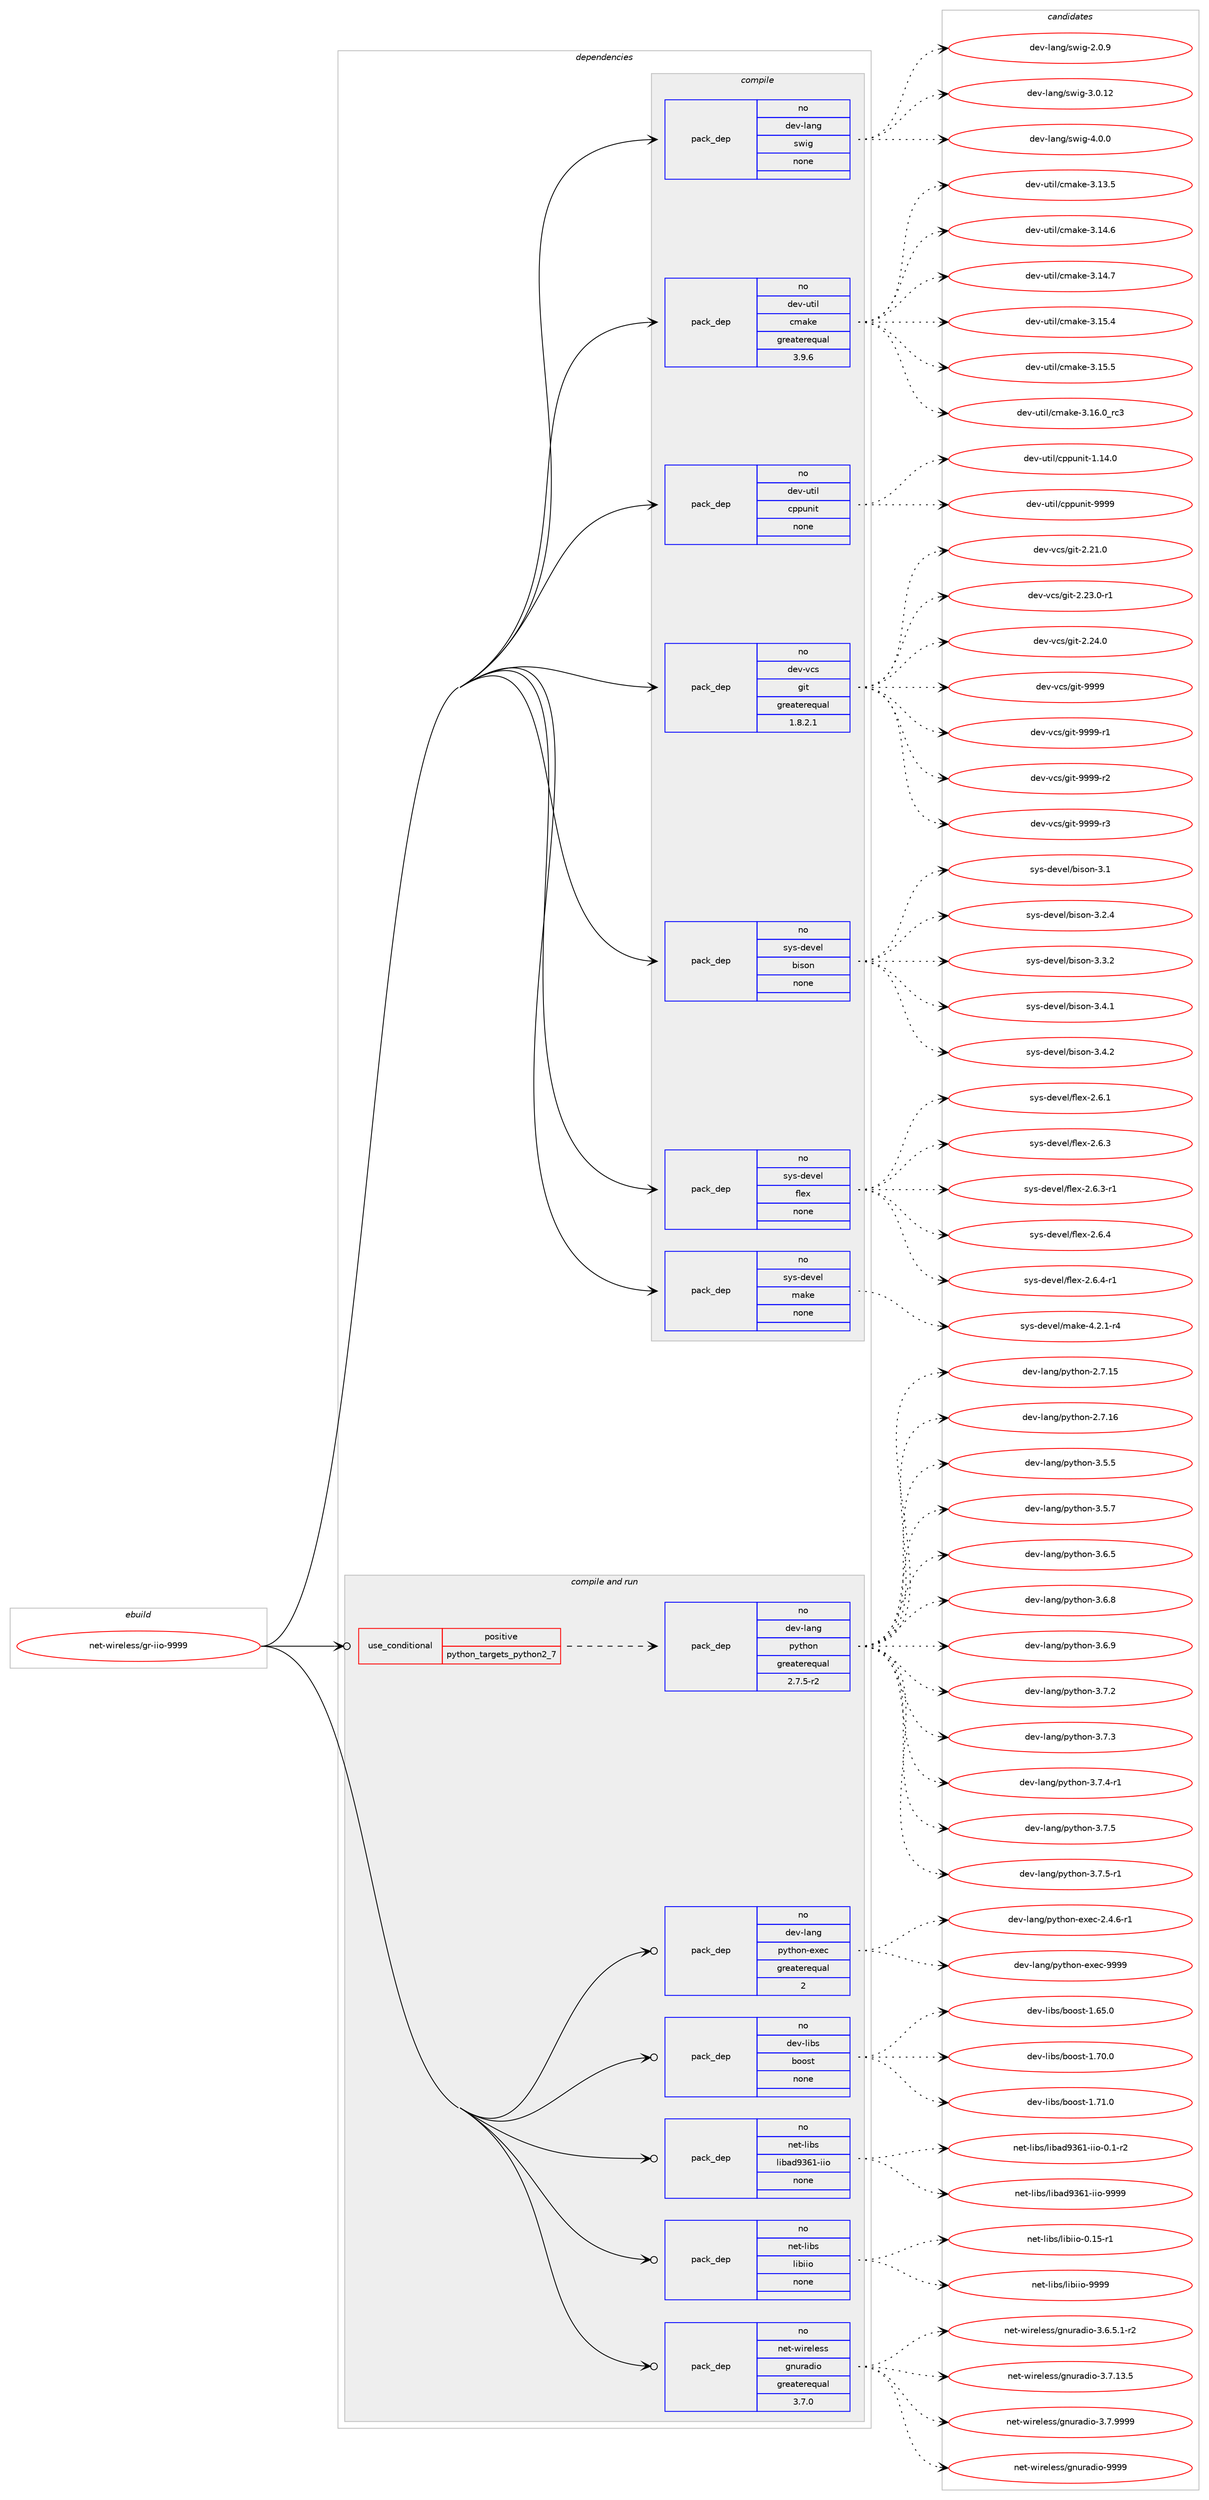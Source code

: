 digraph prolog {

# *************
# Graph options
# *************

newrank=true;
concentrate=true;
compound=true;
graph [rankdir=LR,fontname=Helvetica,fontsize=10,ranksep=1.5];#, ranksep=2.5, nodesep=0.2];
edge  [arrowhead=vee];
node  [fontname=Helvetica,fontsize=10];

# **********
# The ebuild
# **********

subgraph cluster_leftcol {
color=gray;
rank=same;
label=<<i>ebuild</i>>;
id [label="net-wireless/gr-iio-9999", color=red, width=4, href="../net-wireless/gr-iio-9999.svg"];
}

# ****************
# The dependencies
# ****************

subgraph cluster_midcol {
color=gray;
label=<<i>dependencies</i>>;
subgraph cluster_compile {
fillcolor="#eeeeee";
style=filled;
label=<<i>compile</i>>;
subgraph pack623529 {
dependency844410 [label=<<TABLE BORDER="0" CELLBORDER="1" CELLSPACING="0" CELLPADDING="4" WIDTH="220"><TR><TD ROWSPAN="6" CELLPADDING="30">pack_dep</TD></TR><TR><TD WIDTH="110">no</TD></TR><TR><TD>dev-lang</TD></TR><TR><TD>swig</TD></TR><TR><TD>none</TD></TR><TR><TD></TD></TR></TABLE>>, shape=none, color=blue];
}
id:e -> dependency844410:w [weight=20,style="solid",arrowhead="vee"];
subgraph pack623530 {
dependency844411 [label=<<TABLE BORDER="0" CELLBORDER="1" CELLSPACING="0" CELLPADDING="4" WIDTH="220"><TR><TD ROWSPAN="6" CELLPADDING="30">pack_dep</TD></TR><TR><TD WIDTH="110">no</TD></TR><TR><TD>dev-util</TD></TR><TR><TD>cmake</TD></TR><TR><TD>greaterequal</TD></TR><TR><TD>3.9.6</TD></TR></TABLE>>, shape=none, color=blue];
}
id:e -> dependency844411:w [weight=20,style="solid",arrowhead="vee"];
subgraph pack623531 {
dependency844412 [label=<<TABLE BORDER="0" CELLBORDER="1" CELLSPACING="0" CELLPADDING="4" WIDTH="220"><TR><TD ROWSPAN="6" CELLPADDING="30">pack_dep</TD></TR><TR><TD WIDTH="110">no</TD></TR><TR><TD>dev-util</TD></TR><TR><TD>cppunit</TD></TR><TR><TD>none</TD></TR><TR><TD></TD></TR></TABLE>>, shape=none, color=blue];
}
id:e -> dependency844412:w [weight=20,style="solid",arrowhead="vee"];
subgraph pack623532 {
dependency844413 [label=<<TABLE BORDER="0" CELLBORDER="1" CELLSPACING="0" CELLPADDING="4" WIDTH="220"><TR><TD ROWSPAN="6" CELLPADDING="30">pack_dep</TD></TR><TR><TD WIDTH="110">no</TD></TR><TR><TD>dev-vcs</TD></TR><TR><TD>git</TD></TR><TR><TD>greaterequal</TD></TR><TR><TD>1.8.2.1</TD></TR></TABLE>>, shape=none, color=blue];
}
id:e -> dependency844413:w [weight=20,style="solid",arrowhead="vee"];
subgraph pack623533 {
dependency844414 [label=<<TABLE BORDER="0" CELLBORDER="1" CELLSPACING="0" CELLPADDING="4" WIDTH="220"><TR><TD ROWSPAN="6" CELLPADDING="30">pack_dep</TD></TR><TR><TD WIDTH="110">no</TD></TR><TR><TD>sys-devel</TD></TR><TR><TD>bison</TD></TR><TR><TD>none</TD></TR><TR><TD></TD></TR></TABLE>>, shape=none, color=blue];
}
id:e -> dependency844414:w [weight=20,style="solid",arrowhead="vee"];
subgraph pack623534 {
dependency844415 [label=<<TABLE BORDER="0" CELLBORDER="1" CELLSPACING="0" CELLPADDING="4" WIDTH="220"><TR><TD ROWSPAN="6" CELLPADDING="30">pack_dep</TD></TR><TR><TD WIDTH="110">no</TD></TR><TR><TD>sys-devel</TD></TR><TR><TD>flex</TD></TR><TR><TD>none</TD></TR><TR><TD></TD></TR></TABLE>>, shape=none, color=blue];
}
id:e -> dependency844415:w [weight=20,style="solid",arrowhead="vee"];
subgraph pack623535 {
dependency844416 [label=<<TABLE BORDER="0" CELLBORDER="1" CELLSPACING="0" CELLPADDING="4" WIDTH="220"><TR><TD ROWSPAN="6" CELLPADDING="30">pack_dep</TD></TR><TR><TD WIDTH="110">no</TD></TR><TR><TD>sys-devel</TD></TR><TR><TD>make</TD></TR><TR><TD>none</TD></TR><TR><TD></TD></TR></TABLE>>, shape=none, color=blue];
}
id:e -> dependency844416:w [weight=20,style="solid",arrowhead="vee"];
}
subgraph cluster_compileandrun {
fillcolor="#eeeeee";
style=filled;
label=<<i>compile and run</i>>;
subgraph cond205971 {
dependency844417 [label=<<TABLE BORDER="0" CELLBORDER="1" CELLSPACING="0" CELLPADDING="4"><TR><TD ROWSPAN="3" CELLPADDING="10">use_conditional</TD></TR><TR><TD>positive</TD></TR><TR><TD>python_targets_python2_7</TD></TR></TABLE>>, shape=none, color=red];
subgraph pack623536 {
dependency844418 [label=<<TABLE BORDER="0" CELLBORDER="1" CELLSPACING="0" CELLPADDING="4" WIDTH="220"><TR><TD ROWSPAN="6" CELLPADDING="30">pack_dep</TD></TR><TR><TD WIDTH="110">no</TD></TR><TR><TD>dev-lang</TD></TR><TR><TD>python</TD></TR><TR><TD>greaterequal</TD></TR><TR><TD>2.7.5-r2</TD></TR></TABLE>>, shape=none, color=blue];
}
dependency844417:e -> dependency844418:w [weight=20,style="dashed",arrowhead="vee"];
}
id:e -> dependency844417:w [weight=20,style="solid",arrowhead="odotvee"];
subgraph pack623537 {
dependency844419 [label=<<TABLE BORDER="0" CELLBORDER="1" CELLSPACING="0" CELLPADDING="4" WIDTH="220"><TR><TD ROWSPAN="6" CELLPADDING="30">pack_dep</TD></TR><TR><TD WIDTH="110">no</TD></TR><TR><TD>dev-lang</TD></TR><TR><TD>python-exec</TD></TR><TR><TD>greaterequal</TD></TR><TR><TD>2</TD></TR></TABLE>>, shape=none, color=blue];
}
id:e -> dependency844419:w [weight=20,style="solid",arrowhead="odotvee"];
subgraph pack623538 {
dependency844420 [label=<<TABLE BORDER="0" CELLBORDER="1" CELLSPACING="0" CELLPADDING="4" WIDTH="220"><TR><TD ROWSPAN="6" CELLPADDING="30">pack_dep</TD></TR><TR><TD WIDTH="110">no</TD></TR><TR><TD>dev-libs</TD></TR><TR><TD>boost</TD></TR><TR><TD>none</TD></TR><TR><TD></TD></TR></TABLE>>, shape=none, color=blue];
}
id:e -> dependency844420:w [weight=20,style="solid",arrowhead="odotvee"];
subgraph pack623539 {
dependency844421 [label=<<TABLE BORDER="0" CELLBORDER="1" CELLSPACING="0" CELLPADDING="4" WIDTH="220"><TR><TD ROWSPAN="6" CELLPADDING="30">pack_dep</TD></TR><TR><TD WIDTH="110">no</TD></TR><TR><TD>net-libs</TD></TR><TR><TD>libad9361-iio</TD></TR><TR><TD>none</TD></TR><TR><TD></TD></TR></TABLE>>, shape=none, color=blue];
}
id:e -> dependency844421:w [weight=20,style="solid",arrowhead="odotvee"];
subgraph pack623540 {
dependency844422 [label=<<TABLE BORDER="0" CELLBORDER="1" CELLSPACING="0" CELLPADDING="4" WIDTH="220"><TR><TD ROWSPAN="6" CELLPADDING="30">pack_dep</TD></TR><TR><TD WIDTH="110">no</TD></TR><TR><TD>net-libs</TD></TR><TR><TD>libiio</TD></TR><TR><TD>none</TD></TR><TR><TD></TD></TR></TABLE>>, shape=none, color=blue];
}
id:e -> dependency844422:w [weight=20,style="solid",arrowhead="odotvee"];
subgraph pack623541 {
dependency844423 [label=<<TABLE BORDER="0" CELLBORDER="1" CELLSPACING="0" CELLPADDING="4" WIDTH="220"><TR><TD ROWSPAN="6" CELLPADDING="30">pack_dep</TD></TR><TR><TD WIDTH="110">no</TD></TR><TR><TD>net-wireless</TD></TR><TR><TD>gnuradio</TD></TR><TR><TD>greaterequal</TD></TR><TR><TD>3.7.0</TD></TR></TABLE>>, shape=none, color=blue];
}
id:e -> dependency844423:w [weight=20,style="solid",arrowhead="odotvee"];
}
subgraph cluster_run {
fillcolor="#eeeeee";
style=filled;
label=<<i>run</i>>;
}
}

# **************
# The candidates
# **************

subgraph cluster_choices {
rank=same;
color=gray;
label=<<i>candidates</i>>;

subgraph choice623529 {
color=black;
nodesep=1;
choice100101118451089711010347115119105103455046484657 [label="dev-lang/swig-2.0.9", color=red, width=4,href="../dev-lang/swig-2.0.9.svg"];
choice10010111845108971101034711511910510345514648464950 [label="dev-lang/swig-3.0.12", color=red, width=4,href="../dev-lang/swig-3.0.12.svg"];
choice100101118451089711010347115119105103455246484648 [label="dev-lang/swig-4.0.0", color=red, width=4,href="../dev-lang/swig-4.0.0.svg"];
dependency844410:e -> choice100101118451089711010347115119105103455046484657:w [style=dotted,weight="100"];
dependency844410:e -> choice10010111845108971101034711511910510345514648464950:w [style=dotted,weight="100"];
dependency844410:e -> choice100101118451089711010347115119105103455246484648:w [style=dotted,weight="100"];
}
subgraph choice623530 {
color=black;
nodesep=1;
choice1001011184511711610510847991099710710145514649514653 [label="dev-util/cmake-3.13.5", color=red, width=4,href="../dev-util/cmake-3.13.5.svg"];
choice1001011184511711610510847991099710710145514649524654 [label="dev-util/cmake-3.14.6", color=red, width=4,href="../dev-util/cmake-3.14.6.svg"];
choice1001011184511711610510847991099710710145514649524655 [label="dev-util/cmake-3.14.7", color=red, width=4,href="../dev-util/cmake-3.14.7.svg"];
choice1001011184511711610510847991099710710145514649534652 [label="dev-util/cmake-3.15.4", color=red, width=4,href="../dev-util/cmake-3.15.4.svg"];
choice1001011184511711610510847991099710710145514649534653 [label="dev-util/cmake-3.15.5", color=red, width=4,href="../dev-util/cmake-3.15.5.svg"];
choice1001011184511711610510847991099710710145514649544648951149951 [label="dev-util/cmake-3.16.0_rc3", color=red, width=4,href="../dev-util/cmake-3.16.0_rc3.svg"];
dependency844411:e -> choice1001011184511711610510847991099710710145514649514653:w [style=dotted,weight="100"];
dependency844411:e -> choice1001011184511711610510847991099710710145514649524654:w [style=dotted,weight="100"];
dependency844411:e -> choice1001011184511711610510847991099710710145514649524655:w [style=dotted,weight="100"];
dependency844411:e -> choice1001011184511711610510847991099710710145514649534652:w [style=dotted,weight="100"];
dependency844411:e -> choice1001011184511711610510847991099710710145514649534653:w [style=dotted,weight="100"];
dependency844411:e -> choice1001011184511711610510847991099710710145514649544648951149951:w [style=dotted,weight="100"];
}
subgraph choice623531 {
color=black;
nodesep=1;
choice10010111845117116105108479911211211711010511645494649524648 [label="dev-util/cppunit-1.14.0", color=red, width=4,href="../dev-util/cppunit-1.14.0.svg"];
choice1001011184511711610510847991121121171101051164557575757 [label="dev-util/cppunit-9999", color=red, width=4,href="../dev-util/cppunit-9999.svg"];
dependency844412:e -> choice10010111845117116105108479911211211711010511645494649524648:w [style=dotted,weight="100"];
dependency844412:e -> choice1001011184511711610510847991121121171101051164557575757:w [style=dotted,weight="100"];
}
subgraph choice623532 {
color=black;
nodesep=1;
choice10010111845118991154710310511645504650494648 [label="dev-vcs/git-2.21.0", color=red, width=4,href="../dev-vcs/git-2.21.0.svg"];
choice100101118451189911547103105116455046505146484511449 [label="dev-vcs/git-2.23.0-r1", color=red, width=4,href="../dev-vcs/git-2.23.0-r1.svg"];
choice10010111845118991154710310511645504650524648 [label="dev-vcs/git-2.24.0", color=red, width=4,href="../dev-vcs/git-2.24.0.svg"];
choice1001011184511899115471031051164557575757 [label="dev-vcs/git-9999", color=red, width=4,href="../dev-vcs/git-9999.svg"];
choice10010111845118991154710310511645575757574511449 [label="dev-vcs/git-9999-r1", color=red, width=4,href="../dev-vcs/git-9999-r1.svg"];
choice10010111845118991154710310511645575757574511450 [label="dev-vcs/git-9999-r2", color=red, width=4,href="../dev-vcs/git-9999-r2.svg"];
choice10010111845118991154710310511645575757574511451 [label="dev-vcs/git-9999-r3", color=red, width=4,href="../dev-vcs/git-9999-r3.svg"];
dependency844413:e -> choice10010111845118991154710310511645504650494648:w [style=dotted,weight="100"];
dependency844413:e -> choice100101118451189911547103105116455046505146484511449:w [style=dotted,weight="100"];
dependency844413:e -> choice10010111845118991154710310511645504650524648:w [style=dotted,weight="100"];
dependency844413:e -> choice1001011184511899115471031051164557575757:w [style=dotted,weight="100"];
dependency844413:e -> choice10010111845118991154710310511645575757574511449:w [style=dotted,weight="100"];
dependency844413:e -> choice10010111845118991154710310511645575757574511450:w [style=dotted,weight="100"];
dependency844413:e -> choice10010111845118991154710310511645575757574511451:w [style=dotted,weight="100"];
}
subgraph choice623533 {
color=black;
nodesep=1;
choice11512111545100101118101108479810511511111045514649 [label="sys-devel/bison-3.1", color=red, width=4,href="../sys-devel/bison-3.1.svg"];
choice115121115451001011181011084798105115111110455146504652 [label="sys-devel/bison-3.2.4", color=red, width=4,href="../sys-devel/bison-3.2.4.svg"];
choice115121115451001011181011084798105115111110455146514650 [label="sys-devel/bison-3.3.2", color=red, width=4,href="../sys-devel/bison-3.3.2.svg"];
choice115121115451001011181011084798105115111110455146524649 [label="sys-devel/bison-3.4.1", color=red, width=4,href="../sys-devel/bison-3.4.1.svg"];
choice115121115451001011181011084798105115111110455146524650 [label="sys-devel/bison-3.4.2", color=red, width=4,href="../sys-devel/bison-3.4.2.svg"];
dependency844414:e -> choice11512111545100101118101108479810511511111045514649:w [style=dotted,weight="100"];
dependency844414:e -> choice115121115451001011181011084798105115111110455146504652:w [style=dotted,weight="100"];
dependency844414:e -> choice115121115451001011181011084798105115111110455146514650:w [style=dotted,weight="100"];
dependency844414:e -> choice115121115451001011181011084798105115111110455146524649:w [style=dotted,weight="100"];
dependency844414:e -> choice115121115451001011181011084798105115111110455146524650:w [style=dotted,weight="100"];
}
subgraph choice623534 {
color=black;
nodesep=1;
choice1151211154510010111810110847102108101120455046544649 [label="sys-devel/flex-2.6.1", color=red, width=4,href="../sys-devel/flex-2.6.1.svg"];
choice1151211154510010111810110847102108101120455046544651 [label="sys-devel/flex-2.6.3", color=red, width=4,href="../sys-devel/flex-2.6.3.svg"];
choice11512111545100101118101108471021081011204550465446514511449 [label="sys-devel/flex-2.6.3-r1", color=red, width=4,href="../sys-devel/flex-2.6.3-r1.svg"];
choice1151211154510010111810110847102108101120455046544652 [label="sys-devel/flex-2.6.4", color=red, width=4,href="../sys-devel/flex-2.6.4.svg"];
choice11512111545100101118101108471021081011204550465446524511449 [label="sys-devel/flex-2.6.4-r1", color=red, width=4,href="../sys-devel/flex-2.6.4-r1.svg"];
dependency844415:e -> choice1151211154510010111810110847102108101120455046544649:w [style=dotted,weight="100"];
dependency844415:e -> choice1151211154510010111810110847102108101120455046544651:w [style=dotted,weight="100"];
dependency844415:e -> choice11512111545100101118101108471021081011204550465446514511449:w [style=dotted,weight="100"];
dependency844415:e -> choice1151211154510010111810110847102108101120455046544652:w [style=dotted,weight="100"];
dependency844415:e -> choice11512111545100101118101108471021081011204550465446524511449:w [style=dotted,weight="100"];
}
subgraph choice623535 {
color=black;
nodesep=1;
choice1151211154510010111810110847109971071014552465046494511452 [label="sys-devel/make-4.2.1-r4", color=red, width=4,href="../sys-devel/make-4.2.1-r4.svg"];
dependency844416:e -> choice1151211154510010111810110847109971071014552465046494511452:w [style=dotted,weight="100"];
}
subgraph choice623536 {
color=black;
nodesep=1;
choice10010111845108971101034711212111610411111045504655464953 [label="dev-lang/python-2.7.15", color=red, width=4,href="../dev-lang/python-2.7.15.svg"];
choice10010111845108971101034711212111610411111045504655464954 [label="dev-lang/python-2.7.16", color=red, width=4,href="../dev-lang/python-2.7.16.svg"];
choice100101118451089711010347112121116104111110455146534653 [label="dev-lang/python-3.5.5", color=red, width=4,href="../dev-lang/python-3.5.5.svg"];
choice100101118451089711010347112121116104111110455146534655 [label="dev-lang/python-3.5.7", color=red, width=4,href="../dev-lang/python-3.5.7.svg"];
choice100101118451089711010347112121116104111110455146544653 [label="dev-lang/python-3.6.5", color=red, width=4,href="../dev-lang/python-3.6.5.svg"];
choice100101118451089711010347112121116104111110455146544656 [label="dev-lang/python-3.6.8", color=red, width=4,href="../dev-lang/python-3.6.8.svg"];
choice100101118451089711010347112121116104111110455146544657 [label="dev-lang/python-3.6.9", color=red, width=4,href="../dev-lang/python-3.6.9.svg"];
choice100101118451089711010347112121116104111110455146554650 [label="dev-lang/python-3.7.2", color=red, width=4,href="../dev-lang/python-3.7.2.svg"];
choice100101118451089711010347112121116104111110455146554651 [label="dev-lang/python-3.7.3", color=red, width=4,href="../dev-lang/python-3.7.3.svg"];
choice1001011184510897110103471121211161041111104551465546524511449 [label="dev-lang/python-3.7.4-r1", color=red, width=4,href="../dev-lang/python-3.7.4-r1.svg"];
choice100101118451089711010347112121116104111110455146554653 [label="dev-lang/python-3.7.5", color=red, width=4,href="../dev-lang/python-3.7.5.svg"];
choice1001011184510897110103471121211161041111104551465546534511449 [label="dev-lang/python-3.7.5-r1", color=red, width=4,href="../dev-lang/python-3.7.5-r1.svg"];
dependency844418:e -> choice10010111845108971101034711212111610411111045504655464953:w [style=dotted,weight="100"];
dependency844418:e -> choice10010111845108971101034711212111610411111045504655464954:w [style=dotted,weight="100"];
dependency844418:e -> choice100101118451089711010347112121116104111110455146534653:w [style=dotted,weight="100"];
dependency844418:e -> choice100101118451089711010347112121116104111110455146534655:w [style=dotted,weight="100"];
dependency844418:e -> choice100101118451089711010347112121116104111110455146544653:w [style=dotted,weight="100"];
dependency844418:e -> choice100101118451089711010347112121116104111110455146544656:w [style=dotted,weight="100"];
dependency844418:e -> choice100101118451089711010347112121116104111110455146544657:w [style=dotted,weight="100"];
dependency844418:e -> choice100101118451089711010347112121116104111110455146554650:w [style=dotted,weight="100"];
dependency844418:e -> choice100101118451089711010347112121116104111110455146554651:w [style=dotted,weight="100"];
dependency844418:e -> choice1001011184510897110103471121211161041111104551465546524511449:w [style=dotted,weight="100"];
dependency844418:e -> choice100101118451089711010347112121116104111110455146554653:w [style=dotted,weight="100"];
dependency844418:e -> choice1001011184510897110103471121211161041111104551465546534511449:w [style=dotted,weight="100"];
}
subgraph choice623537 {
color=black;
nodesep=1;
choice10010111845108971101034711212111610411111045101120101994550465246544511449 [label="dev-lang/python-exec-2.4.6-r1", color=red, width=4,href="../dev-lang/python-exec-2.4.6-r1.svg"];
choice10010111845108971101034711212111610411111045101120101994557575757 [label="dev-lang/python-exec-9999", color=red, width=4,href="../dev-lang/python-exec-9999.svg"];
dependency844419:e -> choice10010111845108971101034711212111610411111045101120101994550465246544511449:w [style=dotted,weight="100"];
dependency844419:e -> choice10010111845108971101034711212111610411111045101120101994557575757:w [style=dotted,weight="100"];
}
subgraph choice623538 {
color=black;
nodesep=1;
choice1001011184510810598115479811111111511645494654534648 [label="dev-libs/boost-1.65.0", color=red, width=4,href="../dev-libs/boost-1.65.0.svg"];
choice1001011184510810598115479811111111511645494655484648 [label="dev-libs/boost-1.70.0", color=red, width=4,href="../dev-libs/boost-1.70.0.svg"];
choice1001011184510810598115479811111111511645494655494648 [label="dev-libs/boost-1.71.0", color=red, width=4,href="../dev-libs/boost-1.71.0.svg"];
dependency844420:e -> choice1001011184510810598115479811111111511645494654534648:w [style=dotted,weight="100"];
dependency844420:e -> choice1001011184510810598115479811111111511645494655484648:w [style=dotted,weight="100"];
dependency844420:e -> choice1001011184510810598115479811111111511645494655494648:w [style=dotted,weight="100"];
}
subgraph choice623539 {
color=black;
nodesep=1;
choice11010111645108105981154710810598971005751544945105105111454846494511450 [label="net-libs/libad9361-iio-0.1-r2", color=red, width=4,href="../net-libs/libad9361-iio-0.1-r2.svg"];
choice110101116451081059811547108105989710057515449451051051114557575757 [label="net-libs/libad9361-iio-9999", color=red, width=4,href="../net-libs/libad9361-iio-9999.svg"];
dependency844421:e -> choice11010111645108105981154710810598971005751544945105105111454846494511450:w [style=dotted,weight="100"];
dependency844421:e -> choice110101116451081059811547108105989710057515449451051051114557575757:w [style=dotted,weight="100"];
}
subgraph choice623540 {
color=black;
nodesep=1;
choice1101011164510810598115471081059810510511145484649534511449 [label="net-libs/libiio-0.15-r1", color=red, width=4,href="../net-libs/libiio-0.15-r1.svg"];
choice110101116451081059811547108105981051051114557575757 [label="net-libs/libiio-9999", color=red, width=4,href="../net-libs/libiio-9999.svg"];
dependency844422:e -> choice1101011164510810598115471081059810510511145484649534511449:w [style=dotted,weight="100"];
dependency844422:e -> choice110101116451081059811547108105981051051114557575757:w [style=dotted,weight="100"];
}
subgraph choice623541 {
color=black;
nodesep=1;
choice11010111645119105114101108101115115471031101171149710010511145514654465346494511450 [label="net-wireless/gnuradio-3.6.5.1-r2", color=red, width=4,href="../net-wireless/gnuradio-3.6.5.1-r2.svg"];
choice110101116451191051141011081011151154710311011711497100105111455146554649514653 [label="net-wireless/gnuradio-3.7.13.5", color=red, width=4,href="../net-wireless/gnuradio-3.7.13.5.svg"];
choice110101116451191051141011081011151154710311011711497100105111455146554657575757 [label="net-wireless/gnuradio-3.7.9999", color=red, width=4,href="../net-wireless/gnuradio-3.7.9999.svg"];
choice1101011164511910511410110810111511547103110117114971001051114557575757 [label="net-wireless/gnuradio-9999", color=red, width=4,href="../net-wireless/gnuradio-9999.svg"];
dependency844423:e -> choice11010111645119105114101108101115115471031101171149710010511145514654465346494511450:w [style=dotted,weight="100"];
dependency844423:e -> choice110101116451191051141011081011151154710311011711497100105111455146554649514653:w [style=dotted,weight="100"];
dependency844423:e -> choice110101116451191051141011081011151154710311011711497100105111455146554657575757:w [style=dotted,weight="100"];
dependency844423:e -> choice1101011164511910511410110810111511547103110117114971001051114557575757:w [style=dotted,weight="100"];
}
}

}
